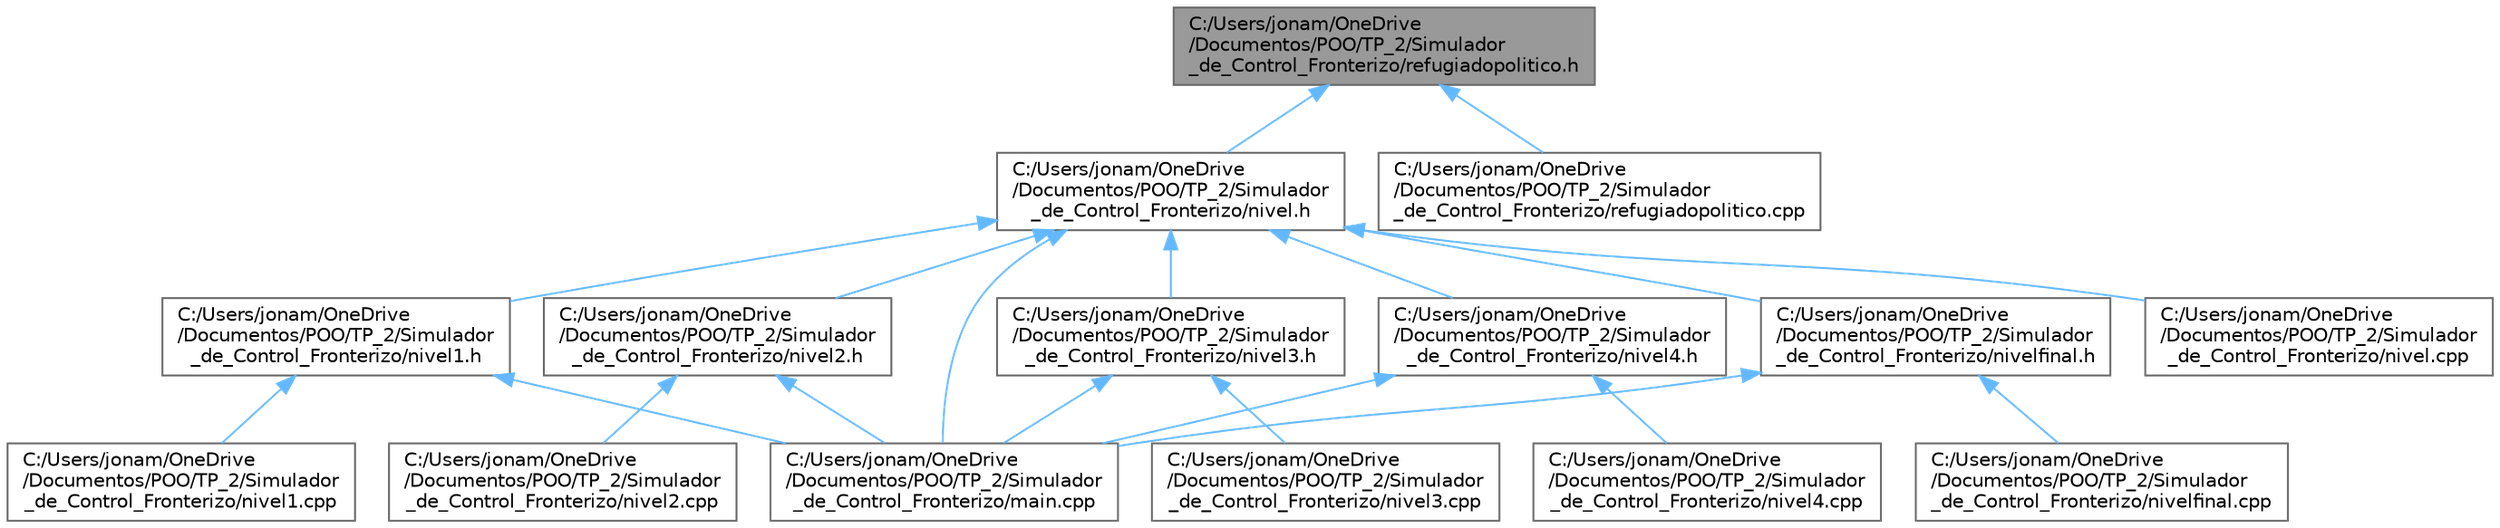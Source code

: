 digraph "C:/Users/jonam/OneDrive/Documentos/POO/TP_2/Simulador_de_Control_Fronterizo/refugiadopolitico.h"
{
 // LATEX_PDF_SIZE
  bgcolor="transparent";
  edge [fontname=Helvetica,fontsize=10,labelfontname=Helvetica,labelfontsize=10];
  node [fontname=Helvetica,fontsize=10,shape=box,height=0.2,width=0.4];
  Node1 [id="Node000001",label="C:/Users/jonam/OneDrive\l/Documentos/POO/TP_2/Simulador\l_de_Control_Fronterizo/refugiadopolitico.h",height=0.2,width=0.4,color="gray40", fillcolor="grey60", style="filled", fontcolor="black",tooltip=" "];
  Node1 -> Node2 [id="edge20_Node000001_Node000002",dir="back",color="steelblue1",style="solid",tooltip=" "];
  Node2 [id="Node000002",label="C:/Users/jonam/OneDrive\l/Documentos/POO/TP_2/Simulador\l_de_Control_Fronterizo/nivel.h",height=0.2,width=0.4,color="grey40", fillcolor="white", style="filled",URL="$nivel_8h.html",tooltip=" "];
  Node2 -> Node3 [id="edge21_Node000002_Node000003",dir="back",color="steelblue1",style="solid",tooltip=" "];
  Node3 [id="Node000003",label="C:/Users/jonam/OneDrive\l/Documentos/POO/TP_2/Simulador\l_de_Control_Fronterizo/main.cpp",height=0.2,width=0.4,color="grey40", fillcolor="white", style="filled",URL="$main_8cpp.html",tooltip=" "];
  Node2 -> Node4 [id="edge22_Node000002_Node000004",dir="back",color="steelblue1",style="solid",tooltip=" "];
  Node4 [id="Node000004",label="C:/Users/jonam/OneDrive\l/Documentos/POO/TP_2/Simulador\l_de_Control_Fronterizo/nivel.cpp",height=0.2,width=0.4,color="grey40", fillcolor="white", style="filled",URL="$nivel_8cpp.html",tooltip=" "];
  Node2 -> Node5 [id="edge23_Node000002_Node000005",dir="back",color="steelblue1",style="solid",tooltip=" "];
  Node5 [id="Node000005",label="C:/Users/jonam/OneDrive\l/Documentos/POO/TP_2/Simulador\l_de_Control_Fronterizo/nivel1.h",height=0.2,width=0.4,color="grey40", fillcolor="white", style="filled",URL="$nivel1_8h.html",tooltip=" "];
  Node5 -> Node3 [id="edge24_Node000005_Node000003",dir="back",color="steelblue1",style="solid",tooltip=" "];
  Node5 -> Node6 [id="edge25_Node000005_Node000006",dir="back",color="steelblue1",style="solid",tooltip=" "];
  Node6 [id="Node000006",label="C:/Users/jonam/OneDrive\l/Documentos/POO/TP_2/Simulador\l_de_Control_Fronterizo/nivel1.cpp",height=0.2,width=0.4,color="grey40", fillcolor="white", style="filled",URL="$nivel1_8cpp.html",tooltip=" "];
  Node2 -> Node7 [id="edge26_Node000002_Node000007",dir="back",color="steelblue1",style="solid",tooltip=" "];
  Node7 [id="Node000007",label="C:/Users/jonam/OneDrive\l/Documentos/POO/TP_2/Simulador\l_de_Control_Fronterizo/nivel2.h",height=0.2,width=0.4,color="grey40", fillcolor="white", style="filled",URL="$nivel2_8h.html",tooltip=" "];
  Node7 -> Node3 [id="edge27_Node000007_Node000003",dir="back",color="steelblue1",style="solid",tooltip=" "];
  Node7 -> Node8 [id="edge28_Node000007_Node000008",dir="back",color="steelblue1",style="solid",tooltip=" "];
  Node8 [id="Node000008",label="C:/Users/jonam/OneDrive\l/Documentos/POO/TP_2/Simulador\l_de_Control_Fronterizo/nivel2.cpp",height=0.2,width=0.4,color="grey40", fillcolor="white", style="filled",URL="$nivel2_8cpp.html",tooltip=" "];
  Node2 -> Node9 [id="edge29_Node000002_Node000009",dir="back",color="steelblue1",style="solid",tooltip=" "];
  Node9 [id="Node000009",label="C:/Users/jonam/OneDrive\l/Documentos/POO/TP_2/Simulador\l_de_Control_Fronterizo/nivel3.h",height=0.2,width=0.4,color="grey40", fillcolor="white", style="filled",URL="$nivel3_8h.html",tooltip=" "];
  Node9 -> Node3 [id="edge30_Node000009_Node000003",dir="back",color="steelblue1",style="solid",tooltip=" "];
  Node9 -> Node10 [id="edge31_Node000009_Node000010",dir="back",color="steelblue1",style="solid",tooltip=" "];
  Node10 [id="Node000010",label="C:/Users/jonam/OneDrive\l/Documentos/POO/TP_2/Simulador\l_de_Control_Fronterizo/nivel3.cpp",height=0.2,width=0.4,color="grey40", fillcolor="white", style="filled",URL="$nivel3_8cpp.html",tooltip=" "];
  Node2 -> Node11 [id="edge32_Node000002_Node000011",dir="back",color="steelblue1",style="solid",tooltip=" "];
  Node11 [id="Node000011",label="C:/Users/jonam/OneDrive\l/Documentos/POO/TP_2/Simulador\l_de_Control_Fronterizo/nivel4.h",height=0.2,width=0.4,color="grey40", fillcolor="white", style="filled",URL="$nivel4_8h.html",tooltip=" "];
  Node11 -> Node3 [id="edge33_Node000011_Node000003",dir="back",color="steelblue1",style="solid",tooltip=" "];
  Node11 -> Node12 [id="edge34_Node000011_Node000012",dir="back",color="steelblue1",style="solid",tooltip=" "];
  Node12 [id="Node000012",label="C:/Users/jonam/OneDrive\l/Documentos/POO/TP_2/Simulador\l_de_Control_Fronterizo/nivel4.cpp",height=0.2,width=0.4,color="grey40", fillcolor="white", style="filled",URL="$nivel4_8cpp.html",tooltip=" "];
  Node2 -> Node13 [id="edge35_Node000002_Node000013",dir="back",color="steelblue1",style="solid",tooltip=" "];
  Node13 [id="Node000013",label="C:/Users/jonam/OneDrive\l/Documentos/POO/TP_2/Simulador\l_de_Control_Fronterizo/nivelfinal.h",height=0.2,width=0.4,color="grey40", fillcolor="white", style="filled",URL="$nivelfinal_8h.html",tooltip=" "];
  Node13 -> Node3 [id="edge36_Node000013_Node000003",dir="back",color="steelblue1",style="solid",tooltip=" "];
  Node13 -> Node14 [id="edge37_Node000013_Node000014",dir="back",color="steelblue1",style="solid",tooltip=" "];
  Node14 [id="Node000014",label="C:/Users/jonam/OneDrive\l/Documentos/POO/TP_2/Simulador\l_de_Control_Fronterizo/nivelfinal.cpp",height=0.2,width=0.4,color="grey40", fillcolor="white", style="filled",URL="$nivelfinal_8cpp.html",tooltip=" "];
  Node1 -> Node15 [id="edge38_Node000001_Node000015",dir="back",color="steelblue1",style="solid",tooltip=" "];
  Node15 [id="Node000015",label="C:/Users/jonam/OneDrive\l/Documentos/POO/TP_2/Simulador\l_de_Control_Fronterizo/refugiadopolitico.cpp",height=0.2,width=0.4,color="grey40", fillcolor="white", style="filled",URL="$refugiadopolitico_8cpp.html",tooltip=" "];
}

